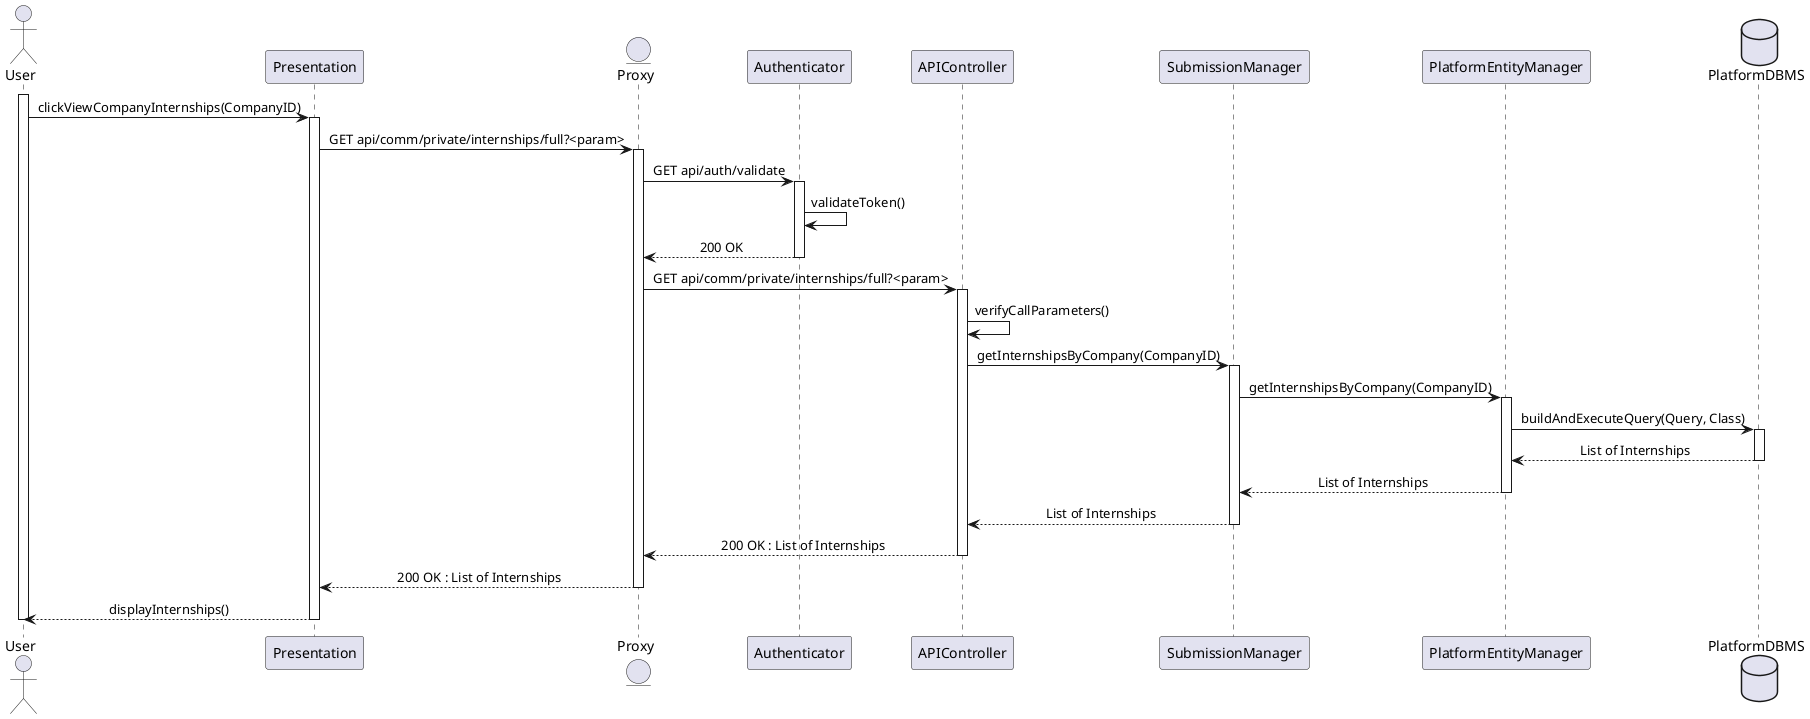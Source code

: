 @startuml UserViewsCompanyInternships
skinparam sequenceMessageAlign center
actor       User
participant  Presentation
entity      Proxy
participant Authenticator
participant APIController
participant SubmissionManager
participant PlatformEntityManager
database    PlatformDBMS

activate User
User -> Presentation : clickViewCompanyInternships(CompanyID)
activate Presentation
Presentation -> Proxy : GET api/comm/private/internships/full?<param>
activate Proxy
Proxy -> Authenticator : GET api/auth/validate
activate Authenticator
Authenticator -> Authenticator : validateToken()
Authenticator --> Proxy : 200 OK
deactivate Authenticator
Proxy -> APIController : GET api/comm/private/internships/full?<param>
activate APIController
APIController -> APIController : verifyCallParameters()
APIController -> SubmissionManager : getInternshipsByCompany(CompanyID)
activate SubmissionManager
SubmissionManager -> PlatformEntityManager : getInternshipsByCompany(CompanyID)
activate PlatformEntityManager
PlatformEntityManager -> PlatformDBMS : buildAndExecuteQuery(Query, Class)
activate PlatformDBMS
PlatformDBMS --> PlatformEntityManager : List of Internships
deactivate PlatformDBMS
PlatformEntityManager --> SubmissionManager : List of Internships
deactivate PlatformEntityManager
SubmissionManager --> APIController : List of Internships
deactivate SubmissionManager
APIController --> Proxy : 200 OK : List of Internships
deactivate APIController
Proxy --> Presentation : 200 OK : List of Internships
deactivate Proxy
Presentation --> User : displayInternships()
deactivate Presentation
deactivate User
@enduml
